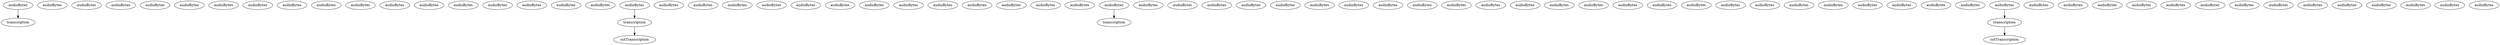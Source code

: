 digraph G {
    audioBytes1698334209947 [label="audioBytes"]
    audioBytes1698334210971 [label="audioBytes"]
    audioBytes1698334211994 [label="audioBytes"]
    audioBytes1698334213017 [label="audioBytes"]
    audioBytes1698334214041 [label="audioBytes"]
    audioBytes1698334215065 [label="audioBytes"]
    audioBytes1698334216089 [label="audioBytes"]
    audioBytes1698334217113 [label="audioBytes"]
    audioBytes1698334218137 [label="audioBytes"]
    audioBytes1698334219161 [label="audioBytes"]
    audioBytes1698334220185 [label="audioBytes"]
    audioBytes1698334221209 [label="audioBytes"]
    audioBytes1698334222234 [label="audioBytes"]
    audioBytes1698334223258 [label="audioBytes"]
    audioBytes1698334224282 [label="audioBytes"]
    audioBytes1698334225306 [label="audioBytes"]
    audioBytes1698334226330 [label="audioBytes"]
    audioBytes1698334227354 [label="audioBytes"]
    transcription1698334227848 [label="transcription"]
    audioBytes1698334209947 -> transcription1698334227848
    audioBytes1698334228378 [label="audioBytes"]
    audioBytes1698334229402 [label="audioBytes"]
    audioBytes1698334230426 [label="audioBytes"]
    audioBytes1698334231450 [label="audioBytes"]
    audioBytes1698334232474 [label="audioBytes"]
    audioBytes1698334233498 [label="audioBytes"]
    audioBytes1698334234523 [label="audioBytes"]
    audioBytes1698334235547 [label="audioBytes"]
    audioBytes1698334236571 [label="audioBytes"]
    audioBytes1698334237595 [label="audioBytes"]
    audioBytes1698334238619 [label="audioBytes"]
    audioBytes1698334239643 [label="audioBytes"]
    audioBytes1698334240667 [label="audioBytes"]
    audioBytes1698334241691 [label="audioBytes"]
    transcription1698334241757 [label="transcription"]
    audioBytes1698334228378 -> transcription1698334241757
    cutTranscription1698334241757 [label="cutTranscription"]
    transcription1698334241757 -> cutTranscription1698334241757
    audioBytes1698334242715 [label="audioBytes"]
    audioBytes1698334243739 [label="audioBytes"]
    audioBytes1698334244763 [label="audioBytes"]
    audioBytes1698334245788 [label="audioBytes"]
    audioBytes1698334246812 [label="audioBytes"]
    audioBytes1698334247836 [label="audioBytes"]
    audioBytes1698334248860 [label="audioBytes"]
    audioBytes1698334249884 [label="audioBytes"]
    audioBytes1698334250908 [label="audioBytes"]
    audioBytes1698334251932 [label="audioBytes"]
    audioBytes1698334252956 [label="audioBytes"]
    audioBytes1698334253980 [label="audioBytes"]
    audioBytes1698334255005 [label="audioBytes"]
    transcription1698334256026 [label="transcription"]
    audioBytes1698334242715 -> transcription1698334256026
    audioBytes1698334256207 [label="audioBytes"]
    audioBytes1698334257053 [label="audioBytes"]
    audioBytes1698334258077 [label="audioBytes"]
    audioBytes1698334259101 [label="audioBytes"]
    audioBytes1698334260125 [label="audioBytes"]
    audioBytes1698334261149 [label="audioBytes"]
    audioBytes1698334262173 [label="audioBytes"]
    audioBytes1698334263197 [label="audioBytes"]
    audioBytes1698334264221 [label="audioBytes"]
    audioBytes1698334265245 [label="audioBytes"]
    audioBytes1698334266271 [label="audioBytes"]
    audioBytes1698334267294 [label="audioBytes"]
    audioBytes1698334268318 [label="audioBytes"]
    audioBytes1698334269342 [label="audioBytes"]
    audioBytes1698334270366 [label="audioBytes"]
    audioBytes1698334271390 [label="audioBytes"]
    audioBytes1698334272414 [label="audioBytes"]
    audioBytes1698334273438 [label="audioBytes"]
    audioBytes1698334274463 [label="audioBytes"]
    audioBytes1698334275487 [label="audioBytes"]
    audioBytes1698334276510 [label="audioBytes"]
    audioBytes1698334277535 [label="audioBytes"]
    audioBytes1698334278559 [label="audioBytes"]
    audioBytes1698334279583 [label="audioBytes"]
    audioBytes1698334280607 [label="audioBytes"]
    audioBytes1698334281631 [label="audioBytes"]
    audioBytes1698334282655 [label="audioBytes"]
    audioBytes1698334282859 [label="audioBytes"]
    transcription1698334283330 [label="transcription"]
    audioBytes1698334269342 -> transcription1698334283330
    cutTranscription1698334283330 [label="cutTranscription"]
    transcription1698334283330 -> cutTranscription1698334283330
}
